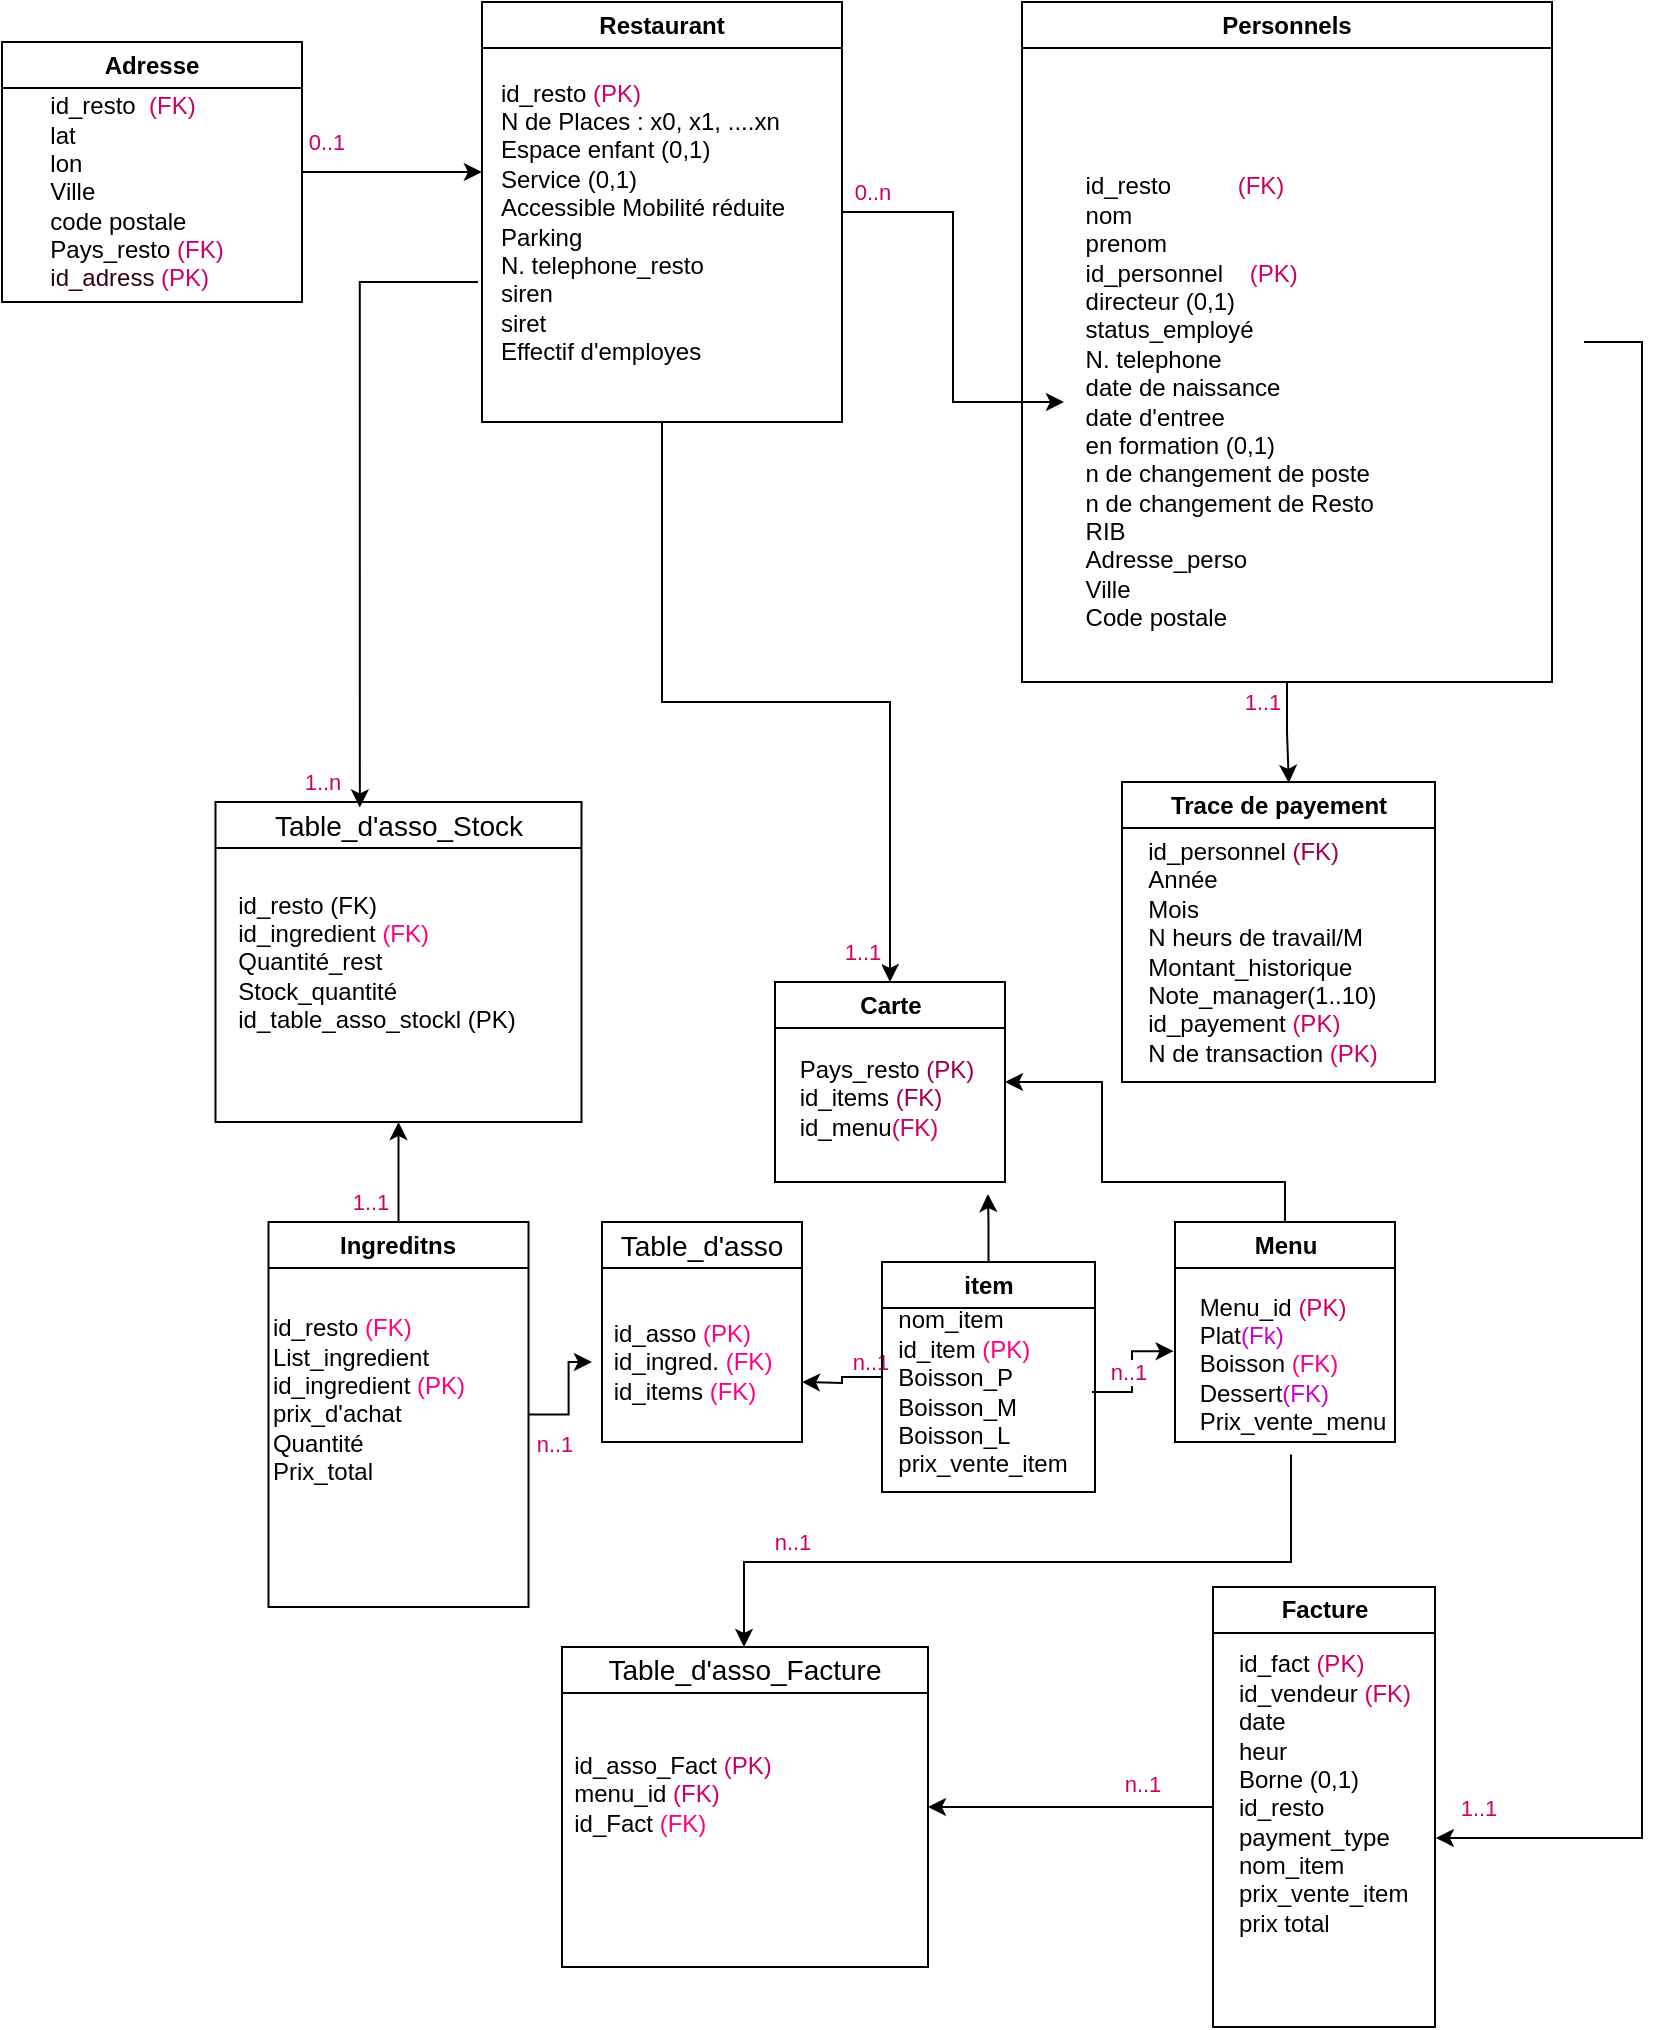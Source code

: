 <mxfile>
    <diagram id="kuFZAxONL7rrhQcywnqd" name="Page-1">
        <mxGraphModel dx="1264" dy="1771" grid="1" gridSize="10" guides="1" tooltips="1" connect="1" arrows="1" fold="1" page="1" pageScale="1" pageWidth="827" pageHeight="1169" math="0" shadow="0">
            <root>
                <mxCell id="0"/>
                <mxCell id="1" parent="0"/>
                <mxCell id="IB9MZf0YpJqyoVhRSByD-51" value="" style="edgeStyle=orthogonalEdgeStyle;rounded=0;orthogonalLoop=1;jettySize=auto;html=1;fontColor=#CC0066;" parent="1" source="IB9MZf0YpJqyoVhRSByD-1" target="IB9MZf0YpJqyoVhRSByD-7" edge="1">
                    <mxGeometry relative="1" as="geometry"/>
                </mxCell>
                <mxCell id="IB9MZf0YpJqyoVhRSByD-52" value="0..n" style="edgeLabel;html=1;align=center;verticalAlign=middle;resizable=0;points=[];fontColor=#CC0066;" parent="IB9MZf0YpJqyoVhRSByD-51" vertex="1" connectable="0">
                    <mxGeometry x="-0.86" y="-3" relative="1" as="geometry">
                        <mxPoint y="-13" as="offset"/>
                    </mxGeometry>
                </mxCell>
                <mxCell id="IB9MZf0YpJqyoVhRSByD-60" style="edgeStyle=orthogonalEdgeStyle;rounded=0;orthogonalLoop=1;jettySize=auto;html=1;entryX=0.5;entryY=0;entryDx=0;entryDy=0;fontColor=#CC0066;" parent="1" source="IB9MZf0YpJqyoVhRSByD-1" target="IB9MZf0YpJqyoVhRSByD-15" edge="1">
                    <mxGeometry relative="1" as="geometry"/>
                </mxCell>
                <mxCell id="IB9MZf0YpJqyoVhRSByD-61" value="1..1" style="edgeLabel;html=1;align=center;verticalAlign=middle;resizable=0;points=[];fontColor=#CC0066;" parent="IB9MZf0YpJqyoVhRSByD-60" vertex="1" connectable="0">
                    <mxGeometry x="0.813" y="3" relative="1" as="geometry">
                        <mxPoint x="-17" y="22" as="offset"/>
                    </mxGeometry>
                </mxCell>
                <mxCell id="IB9MZf0YpJqyoVhRSByD-1" value="Restaurant" style="swimlane;whiteSpace=wrap;html=1;" parent="1" vertex="1">
                    <mxGeometry x="250" y="-1150" width="180" height="210" as="geometry"/>
                </mxCell>
                <mxCell id="IB9MZf0YpJqyoVhRSByD-4" value="&lt;div style=&quot;text-align: left;&quot;&gt;&lt;span style=&quot;background-color: initial;&quot;&gt;id_resto &lt;font color=&quot;#cc0066&quot;&gt;(PK)&lt;/font&gt;&lt;/span&gt;&lt;/div&gt;&lt;div style=&quot;text-align: left;&quot;&gt;&lt;span style=&quot;background-color: initial;&quot;&gt;N de Places : x0, x1, ....xn&lt;/span&gt;&lt;/div&gt;&lt;div style=&quot;text-align: left;&quot;&gt;&lt;span style=&quot;background-color: initial;&quot;&gt;Espace enfant (0,1)&lt;/span&gt;&lt;/div&gt;&lt;div style=&quot;text-align: left;&quot;&gt;&lt;span style=&quot;background-color: initial;&quot;&gt;Service (0,1)&lt;/span&gt;&lt;/div&gt;&lt;div style=&quot;text-align: left;&quot;&gt;&lt;span style=&quot;background-color: initial;&quot;&gt;Accessible Mobilité réduite&lt;/span&gt;&lt;/div&gt;&lt;div style=&quot;text-align: left;&quot;&gt;&lt;span style=&quot;background-color: initial;&quot;&gt;Parking&lt;/span&gt;&lt;/div&gt;&lt;div style=&quot;text-align: left;&quot;&gt;N. telephone_resto&lt;/div&gt;&lt;div style=&quot;text-align: left;&quot;&gt;&lt;span style=&quot;background-color: initial;&quot;&gt;siren&amp;nbsp;&lt;/span&gt;&lt;/div&gt;&lt;div style=&quot;text-align: left;&quot;&gt;&lt;span style=&quot;background-color: initial;&quot;&gt;siret&lt;br&gt;&lt;/span&gt;&lt;/div&gt;&lt;div style=&quot;text-align: left;&quot;&gt;&lt;span style=&quot;background-color: initial;&quot;&gt;Effectif d'employes&lt;/span&gt;&lt;/div&gt;" style="text;html=1;align=center;verticalAlign=middle;resizable=0;points=[];autosize=1;strokeColor=none;fillColor=none;" parent="IB9MZf0YpJqyoVhRSByD-1" vertex="1">
                    <mxGeometry x="-5" y="30" width="170" height="160" as="geometry"/>
                </mxCell>
                <mxCell id="IB9MZf0YpJqyoVhRSByD-49" style="edgeStyle=orthogonalEdgeStyle;rounded=0;orthogonalLoop=1;jettySize=auto;html=1;entryX=0.029;entryY=0.344;entryDx=0;entryDy=0;entryPerimeter=0;fontColor=#CC0066;" parent="1" source="IB9MZf0YpJqyoVhRSByD-2" target="IB9MZf0YpJqyoVhRSByD-4" edge="1">
                    <mxGeometry relative="1" as="geometry"/>
                </mxCell>
                <mxCell id="IB9MZf0YpJqyoVhRSByD-50" value="0..1" style="edgeLabel;html=1;align=center;verticalAlign=middle;resizable=0;points=[];fontColor=#CC0066;" parent="IB9MZf0YpJqyoVhRSByD-49" vertex="1" connectable="0">
                    <mxGeometry x="-0.746" y="-1" relative="1" as="geometry">
                        <mxPoint y="-16" as="offset"/>
                    </mxGeometry>
                </mxCell>
                <mxCell id="IB9MZf0YpJqyoVhRSByD-2" value="Adresse" style="swimlane;whiteSpace=wrap;html=1;" parent="1" vertex="1">
                    <mxGeometry x="10" y="-1130" width="150" height="130" as="geometry"/>
                </mxCell>
                <mxCell id="IB9MZf0YpJqyoVhRSByD-5" value="&lt;div style=&quot;text-align: left;&quot;&gt;&lt;span style=&quot;background-color: initial;&quot;&gt;id_resto&amp;nbsp;&amp;nbsp;&lt;/span&gt;&lt;span style=&quot;color: rgb(204, 0, 102);&quot;&gt;(FK)&lt;/span&gt;&lt;span style=&quot;background-color: initial;&quot;&gt;&amp;nbsp; &amp;nbsp; &amp;nbsp;&amp;nbsp;&lt;/span&gt;&lt;/div&gt;&lt;div style=&quot;text-align: left;&quot;&gt;&lt;span style=&quot;background-color: initial;&quot;&gt;lat&lt;/span&gt;&lt;/div&gt;&lt;div style=&quot;text-align: left;&quot;&gt;&lt;span style=&quot;background-color: initial;&quot;&gt;lon&lt;/span&gt;&lt;/div&gt;&lt;div style=&quot;text-align: left;&quot;&gt;&lt;span style=&quot;background-color: initial;&quot;&gt;Ville&lt;/span&gt;&lt;/div&gt;&lt;div style=&quot;text-align: left;&quot;&gt;&lt;span style=&quot;background-color: initial;&quot;&gt;code postale&lt;/span&gt;&lt;/div&gt;&lt;div style=&quot;text-align: left;&quot;&gt;&lt;span style=&quot;background-color: initial;&quot;&gt;Pays_resto &lt;font color=&quot;#cc0066&quot;&gt;(FK)&lt;/font&gt;&lt;/span&gt;&lt;/div&gt;&lt;div style=&quot;text-align: left;&quot;&gt;&lt;span style=&quot;background-color: initial;&quot;&gt;&lt;font color=&quot;#33001a&quot;&gt;id_adress&lt;/font&gt;&lt;font color=&quot;#cc0066&quot;&gt; (PK)&lt;/font&gt;&lt;/span&gt;&lt;/div&gt;" style="text;html=1;align=center;verticalAlign=middle;resizable=0;points=[];autosize=1;strokeColor=none;fillColor=none;" parent="IB9MZf0YpJqyoVhRSByD-2" vertex="1">
                    <mxGeometry x="10" y="20" width="120" height="110" as="geometry"/>
                </mxCell>
                <mxCell id="IB9MZf0YpJqyoVhRSByD-56" style="edgeStyle=orthogonalEdgeStyle;rounded=0;orthogonalLoop=1;jettySize=auto;html=1;entryX=0.533;entryY=0.003;entryDx=0;entryDy=0;entryPerimeter=0;fontColor=#CC0066;" parent="1" source="IB9MZf0YpJqyoVhRSByD-6" target="IB9MZf0YpJqyoVhRSByD-13" edge="1">
                    <mxGeometry relative="1" as="geometry"/>
                </mxCell>
                <mxCell id="IB9MZf0YpJqyoVhRSByD-57" value="1..1" style="edgeLabel;html=1;align=center;verticalAlign=middle;resizable=0;points=[];fontColor=#CC0066;" parent="IB9MZf0YpJqyoVhRSByD-56" vertex="1" connectable="0">
                    <mxGeometry x="-0.72" y="1" relative="1" as="geometry">
                        <mxPoint x="-14" y="3" as="offset"/>
                    </mxGeometry>
                </mxCell>
                <mxCell id="IB9MZf0YpJqyoVhRSByD-6" value="Personnels" style="swimlane;whiteSpace=wrap;html=1;" parent="1" vertex="1">
                    <mxGeometry x="520" y="-1150" width="265" height="340" as="geometry"/>
                </mxCell>
                <mxCell id="IB9MZf0YpJqyoVhRSByD-7" value="&lt;div style=&quot;text-align: left;&quot;&gt;&lt;span style=&quot;background-color: initial;&quot;&gt;id_resto&amp;nbsp; &amp;nbsp; &amp;nbsp; &amp;nbsp; &amp;nbsp;&amp;nbsp;&lt;/span&gt;&lt;span style=&quot;color: rgb(204, 0, 102);&quot;&gt;(FK)&lt;/span&gt;&lt;span style=&quot;background-color: initial;&quot;&gt;&amp;nbsp; &amp;nbsp; &amp;nbsp; &amp;nbsp; &amp;nbsp; &amp;nbsp; &amp;nbsp; &amp;nbsp; &amp;nbsp; &amp;nbsp; &amp;nbsp; &amp;nbsp; &amp;nbsp; &amp;nbsp; &amp;nbsp; &amp;nbsp; &amp;nbsp; &amp;nbsp; &amp;nbsp; &amp;nbsp;&lt;/span&gt;&lt;/div&gt;&lt;div style=&quot;text-align: left;&quot;&gt;&lt;span style=&quot;background-color: initial;&quot;&gt;nom&lt;/span&gt;&lt;/div&gt;&lt;div style=&quot;text-align: left;&quot;&gt;&lt;span style=&quot;background-color: initial;&quot;&gt;prenom&lt;/span&gt;&lt;/div&gt;&lt;div style=&quot;text-align: left;&quot;&gt;&lt;span style=&quot;background-color: initial;&quot;&gt;id_personnel&amp;nbsp; &amp;nbsp;&amp;nbsp;&lt;/span&gt;&lt;span style=&quot;color: rgb(204, 0, 102);&quot;&gt;(PK)&lt;/span&gt;&lt;span style=&quot;background-color: initial;&quot;&gt;&amp;nbsp; &amp;nbsp; &amp;nbsp; &amp;nbsp; &amp;nbsp; &amp;nbsp; &amp;nbsp; &amp;nbsp; &amp;nbsp; &amp;nbsp; &amp;nbsp; &amp;nbsp; &amp;nbsp; &amp;nbsp; &amp;nbsp; &amp;nbsp; &amp;nbsp; &amp;nbsp; &amp;nbsp; &amp;nbsp;&amp;nbsp;&lt;/span&gt;&lt;/div&gt;&lt;div style=&quot;text-align: left;&quot;&gt;directeur (0,1)&lt;span style=&quot;background-color: initial;&quot;&gt;&lt;br&gt;&lt;/span&gt;&lt;/div&gt;&lt;div style=&quot;text-align: left;&quot;&gt;status_employé&lt;/div&gt;&lt;div style=&quot;text-align: left;&quot;&gt;&lt;span style=&quot;background-color: initial;&quot;&gt;N. telephone&lt;/span&gt;&lt;/div&gt;&lt;div style=&quot;text-align: left;&quot;&gt;&lt;span style=&quot;background-color: initial;&quot;&gt;date de naissance&lt;/span&gt;&lt;/div&gt;&lt;div style=&quot;text-align: left;&quot;&gt;&lt;span style=&quot;background-color: initial;&quot;&gt;date d'entree&lt;/span&gt;&lt;/div&gt;&lt;div style=&quot;text-align: left;&quot;&gt;&lt;span style=&quot;background-color: initial;&quot;&gt;en formation (0,1)&lt;/span&gt;&lt;/div&gt;&lt;div style=&quot;text-align: left;&quot;&gt;&lt;span style=&quot;background-color: initial;&quot;&gt;n de changement de poste&lt;br&gt;&lt;/span&gt;&lt;/div&gt;&lt;div style=&quot;text-align: left;&quot;&gt;&lt;span style=&quot;background-color: initial;&quot;&gt;n de changement de Resto&lt;br&gt;&lt;/span&gt;&lt;/div&gt;&lt;div style=&quot;text-align: left;&quot;&gt;&lt;div&gt;&lt;span style=&quot;background-color: initial;&quot;&gt;RIB&lt;/span&gt;&lt;br&gt;&lt;/div&gt;&lt;div&gt;Adresse_perso&lt;/div&gt;&lt;div&gt;Ville&lt;/div&gt;&lt;div&gt;Code postale&lt;/div&gt;&lt;/div&gt;" style="text;html=1;align=center;verticalAlign=middle;resizable=0;points=[];autosize=1;strokeColor=none;fillColor=none;" parent="IB9MZf0YpJqyoVhRSByD-6" vertex="1">
                    <mxGeometry x="21" y="80" width="260" height="240" as="geometry"/>
                </mxCell>
                <mxCell id="IB9MZf0YpJqyoVhRSByD-13" value="Trace de payement" style="swimlane;whiteSpace=wrap;html=1;" parent="1" vertex="1">
                    <mxGeometry x="570" y="-760" width="156.5" height="150" as="geometry"/>
                </mxCell>
                <mxCell id="IB9MZf0YpJqyoVhRSByD-14" value="&lt;div style=&quot;text-align: left;&quot;&gt;&lt;span style=&quot;background-color: initial;&quot;&gt;id_personnel&amp;nbsp;&lt;font color=&quot;#99004d&quot;&gt;(FK)&lt;/font&gt;&lt;/span&gt;&lt;/div&gt;&lt;div style=&quot;text-align: left;&quot;&gt;Année&lt;/div&gt;&lt;div style=&quot;text-align: left;&quot;&gt;Mois&lt;/div&gt;&lt;div style=&quot;text-align: left;&quot;&gt;N heurs de travail/M&lt;/div&gt;&lt;div style=&quot;text-align: left;&quot;&gt;Montant_historique&lt;/div&gt;&lt;div style=&quot;text-align: left;&quot;&gt;Note_manager(1..10)&lt;/div&gt;&lt;div style=&quot;text-align: left;&quot;&gt;id_payement &lt;font color=&quot;#cc0066&quot;&gt;(PK)&lt;/font&gt;&lt;/div&gt;&lt;div style=&quot;text-align: left;&quot;&gt;N de transaction&amp;nbsp;&lt;font color=&quot;#cc0066&quot;&gt;(PK)&lt;/font&gt;&lt;font color=&quot;#cc0066&quot;&gt;&lt;br&gt;&lt;/font&gt;&lt;/div&gt;" style="text;html=1;align=center;verticalAlign=middle;resizable=0;points=[];autosize=1;strokeColor=none;fillColor=none;" parent="IB9MZf0YpJqyoVhRSByD-13" vertex="1">
                    <mxGeometry y="20" width="140" height="130" as="geometry"/>
                </mxCell>
                <mxCell id="IB9MZf0YpJqyoVhRSByD-15" value="Carte" style="swimlane;whiteSpace=wrap;html=1;" parent="1" vertex="1">
                    <mxGeometry x="396.5" y="-660" width="115" height="100" as="geometry"/>
                </mxCell>
                <mxCell id="IB9MZf0YpJqyoVhRSByD-16" value="&lt;div style=&quot;text-align: left;&quot;&gt;Pays_resto&lt;font color=&quot;#99004d&quot;&gt;&amp;nbsp;(PK)&lt;/font&gt;&lt;/div&gt;&lt;div style=&quot;text-align: left;&quot;&gt;id_items&lt;font color=&quot;#99004d&quot;&gt; (FK)&lt;/font&gt;&lt;/div&gt;&lt;div style=&quot;text-align: left;&quot;&gt;id_menu&lt;font color=&quot;#cc0066&quot;&gt;(FK)&lt;/font&gt;&lt;/div&gt;&lt;div style=&quot;text-align: left;&quot;&gt;&lt;br&gt;&lt;/div&gt;" style="text;html=1;align=center;verticalAlign=middle;resizable=0;points=[];autosize=1;strokeColor=none;fillColor=none;" parent="IB9MZf0YpJqyoVhRSByD-15" vertex="1">
                    <mxGeometry y="30" width="110" height="70" as="geometry"/>
                </mxCell>
                <mxCell id="IB9MZf0YpJqyoVhRSByD-79" style="edgeStyle=orthogonalEdgeStyle;rounded=0;orthogonalLoop=1;jettySize=auto;html=1;fontColor=#CC0066;" parent="1" source="IB9MZf0YpJqyoVhRSByD-17" edge="1">
                    <mxGeometry relative="1" as="geometry">
                        <mxPoint x="410" y="-460" as="targetPoint"/>
                    </mxGeometry>
                </mxCell>
                <mxCell id="IB9MZf0YpJqyoVhRSByD-80" value="n..1" style="edgeLabel;html=1;align=center;verticalAlign=middle;resizable=0;points=[];fontColor=#CC0066;" parent="IB9MZf0YpJqyoVhRSByD-79" vertex="1" connectable="0">
                    <mxGeometry x="-0.545" y="-1" relative="1" as="geometry">
                        <mxPoint x="4" y="-7" as="offset"/>
                    </mxGeometry>
                </mxCell>
                <mxCell id="IB9MZf0YpJqyoVhRSByD-93" style="edgeStyle=orthogonalEdgeStyle;rounded=0;orthogonalLoop=1;jettySize=auto;html=1;entryX=0.968;entryY=1.086;entryDx=0;entryDy=0;entryPerimeter=0;fontColor=#CC0066;" parent="1" source="IB9MZf0YpJqyoVhRSByD-17" target="IB9MZf0YpJqyoVhRSByD-16" edge="1">
                    <mxGeometry relative="1" as="geometry"/>
                </mxCell>
                <mxCell id="IB9MZf0YpJqyoVhRSByD-17" value="item" style="swimlane;whiteSpace=wrap;html=1;" parent="1" vertex="1">
                    <mxGeometry x="450" y="-520" width="106.5" height="115" as="geometry"/>
                </mxCell>
                <mxCell id="IB9MZf0YpJqyoVhRSByD-18" value="&lt;div style=&quot;text-align: left;&quot;&gt;nom_item&lt;/div&gt;&lt;div style=&quot;text-align: left;&quot;&gt;id_item &lt;font color=&quot;#ff0080&quot;&gt;(PK)&lt;/font&gt;&lt;/div&gt;&lt;div style=&quot;text-align: left;&quot;&gt;Boisson_P&lt;/div&gt;&lt;div style=&quot;text-align: left;&quot;&gt;Boisson_M&lt;br&gt;&lt;/div&gt;&lt;div style=&quot;text-align: left;&quot;&gt;Boisson_L&lt;span style=&quot;color: rgb(255, 0, 128);&quot;&gt;&lt;br&gt;&lt;/span&gt;&lt;/div&gt;&lt;div style=&quot;text-align: left;&quot;&gt;prix_vente_item&lt;/div&gt;" style="text;html=1;align=center;verticalAlign=middle;resizable=0;points=[];autosize=1;strokeColor=none;fillColor=none;" parent="IB9MZf0YpJqyoVhRSByD-17" vertex="1">
                    <mxGeometry x="-5" y="15" width="110" height="100" as="geometry"/>
                </mxCell>
                <mxCell id="IB9MZf0YpJqyoVhRSByD-64" style="edgeStyle=orthogonalEdgeStyle;rounded=0;orthogonalLoop=1;jettySize=auto;html=1;entryX=0.5;entryY=1;entryDx=0;entryDy=0;fontColor=#CC0066;" parent="1" source="IB9MZf0YpJqyoVhRSByD-21" target="IB9MZf0YpJqyoVhRSByD-46" edge="1">
                    <mxGeometry relative="1" as="geometry"/>
                </mxCell>
                <mxCell id="IB9MZf0YpJqyoVhRSByD-65" value="1..1" style="edgeLabel;html=1;align=center;verticalAlign=middle;resizable=0;points=[];fontColor=#CC0066;" parent="IB9MZf0YpJqyoVhRSByD-64" vertex="1" connectable="0">
                    <mxGeometry x="-0.714" y="-1" relative="1" as="geometry">
                        <mxPoint x="-16" y="-3" as="offset"/>
                    </mxGeometry>
                </mxCell>
                <mxCell id="IB9MZf0YpJqyoVhRSByD-66" style="edgeStyle=orthogonalEdgeStyle;rounded=0;orthogonalLoop=1;jettySize=auto;html=1;fontColor=#CC0066;" parent="1" source="IB9MZf0YpJqyoVhRSByD-21" target="IB9MZf0YpJqyoVhRSByD-27" edge="1">
                    <mxGeometry relative="1" as="geometry"/>
                </mxCell>
                <mxCell id="IB9MZf0YpJqyoVhRSByD-67" value="n..1" style="edgeLabel;html=1;align=center;verticalAlign=middle;resizable=0;points=[];fontColor=#CC0066;" parent="IB9MZf0YpJqyoVhRSByD-66" vertex="1" connectable="0">
                    <mxGeometry x="-0.828" relative="1" as="geometry">
                        <mxPoint x="7" y="14" as="offset"/>
                    </mxGeometry>
                </mxCell>
                <mxCell id="IB9MZf0YpJqyoVhRSByD-21" value="Ingreditns" style="swimlane;whiteSpace=wrap;html=1;" parent="1" vertex="1">
                    <mxGeometry x="143.25" y="-540" width="130" height="192.5" as="geometry"/>
                </mxCell>
                <mxCell id="IB9MZf0YpJqyoVhRSByD-22" value="&lt;div style=&quot;text-align: left;&quot;&gt;&lt;div&gt;id_resto &lt;font color=&quot;#ff0080&quot;&gt;(FK)&lt;/font&gt;&lt;/div&gt;&lt;div&gt;List_ingredient&lt;/div&gt;&lt;div&gt;id_ingredient &lt;font color=&quot;#ff0080&quot;&gt;(PK)&lt;/font&gt;&lt;/div&gt;&lt;div&gt;prix_d'achat&lt;/div&gt;&lt;div&gt;Quantité&lt;/div&gt;&lt;div&gt;Prix_total&lt;/div&gt;&lt;div&gt;&lt;br&gt;&lt;/div&gt;&lt;/div&gt;" style="text;html=1;align=center;verticalAlign=middle;resizable=0;points=[];autosize=1;strokeColor=none;fillColor=none;" parent="IB9MZf0YpJqyoVhRSByD-21" vertex="1">
                    <mxGeometry x="-10" y="41.25" width="120" height="110" as="geometry"/>
                </mxCell>
                <mxCell id="IB9MZf0YpJqyoVhRSByD-26" value="&lt;span style=&quot;font-family: &amp;#34;nunito sans&amp;#34; , sans-serif ; font-size: 14px ; font-weight: 400 ; text-align: left ; background-color: rgb(255 , 255 , 255)&quot;&gt;&lt;font color=&quot;#000000&quot;&gt;Table_d'asso&lt;/font&gt;&lt;/span&gt;" style="swimlane;whiteSpace=wrap;html=1;startSize=23;" parent="1" vertex="1">
                    <mxGeometry x="310" y="-540" width="100" height="110" as="geometry"/>
                </mxCell>
                <mxCell id="IB9MZf0YpJqyoVhRSByD-27" value="&lt;div style=&quot;text-align: left;&quot;&gt;id_asso &lt;font color=&quot;#ff0080&quot;&gt;(PK)&lt;/font&gt;&lt;/div&gt;&lt;div style=&quot;text-align: left;&quot;&gt;id_ingred. &lt;font color=&quot;#ff0080&quot;&gt;(FK)&lt;/font&gt;&lt;/div&gt;&lt;div style=&quot;text-align: left;&quot;&gt;id_items &lt;font color=&quot;#ff0080&quot;&gt;(FK)&lt;/font&gt;&lt;/div&gt;" style="text;html=1;align=center;verticalAlign=middle;resizable=0;points=[];autosize=1;strokeColor=none;fillColor=none;" parent="IB9MZf0YpJqyoVhRSByD-26" vertex="1">
                    <mxGeometry x="-5" y="40" width="100" height="60" as="geometry"/>
                </mxCell>
                <mxCell id="IB9MZf0YpJqyoVhRSByD-92" style="edgeStyle=orthogonalEdgeStyle;rounded=0;orthogonalLoop=1;jettySize=auto;html=1;entryX=1;entryY=0.5;entryDx=0;entryDy=0;fontColor=#CC0066;" parent="1" source="IB9MZf0YpJqyoVhRSByD-33" target="IB9MZf0YpJqyoVhRSByD-15" edge="1">
                    <mxGeometry relative="1" as="geometry">
                        <Array as="points">
                            <mxPoint x="652" y="-560"/>
                            <mxPoint x="560" y="-560"/>
                            <mxPoint x="560" y="-610"/>
                        </Array>
                    </mxGeometry>
                </mxCell>
                <mxCell id="IB9MZf0YpJqyoVhRSByD-33" value="Menu" style="swimlane;whiteSpace=wrap;html=1;" parent="1" vertex="1">
                    <mxGeometry x="596.5" y="-540" width="110" height="110" as="geometry"/>
                </mxCell>
                <mxCell id="IB9MZf0YpJqyoVhRSByD-34" value="&lt;div style=&quot;text-align: left;&quot;&gt;Menu_id &lt;font color=&quot;#cc0066&quot;&gt;(PK)&lt;/font&gt;&lt;/div&gt;&lt;div style=&quot;text-align: left;&quot;&gt;Plat&lt;font color=&quot;#cc00cc&quot;&gt;(Fk)&lt;/font&gt;&lt;/div&gt;&lt;div style=&quot;text-align: left;&quot;&gt;Boisson &lt;font color=&quot;#ff0080&quot;&gt;(FK)&lt;/font&gt;&lt;/div&gt;&lt;div style=&quot;text-align: left;&quot;&gt;Dessert&lt;font color=&quot;#cc00cc&quot;&gt;(FK)&lt;/font&gt;&lt;/div&gt;&lt;div style=&quot;text-align: left;&quot;&gt;Prix_vente_menu&lt;/div&gt;" style="text;html=1;align=center;verticalAlign=middle;resizable=0;points=[];autosize=1;strokeColor=none;fillColor=none;" parent="IB9MZf0YpJqyoVhRSByD-33" vertex="1">
                    <mxGeometry x="-2" y="26.25" width="120" height="90" as="geometry"/>
                </mxCell>
                <mxCell id="IB9MZf0YpJqyoVhRSByD-37" value="Facture" style="swimlane;whiteSpace=wrap;html=1;" parent="1" vertex="1">
                    <mxGeometry x="615.5" y="-357.5" width="111" height="220" as="geometry"/>
                </mxCell>
                <mxCell id="IB9MZf0YpJqyoVhRSByD-38" value="&lt;div style=&quot;text-align: left;&quot;&gt;&lt;div&gt;id_fact &lt;font color=&quot;#cc0066&quot;&gt;(PK)&lt;/font&gt;&lt;/div&gt;&lt;div&gt;id_vendeur &lt;font color=&quot;#cc0066&quot;&gt;(FK)&lt;/font&gt;&lt;/div&gt;&lt;div&gt;date&lt;/div&gt;&lt;div&gt;heur&lt;/div&gt;&lt;div&gt;Borne (0,1)&lt;/div&gt;&lt;div&gt;id_resto&lt;/div&gt;&lt;div&gt;payment_type&lt;/div&gt;&lt;div&gt;nom_item&lt;/div&gt;&lt;div&gt;prix_vente_item&lt;/div&gt;&lt;div&gt;prix total&amp;nbsp;&lt;/div&gt;&lt;div&gt;&lt;br&gt;&lt;/div&gt;&lt;/div&gt;" style="text;html=1;align=center;verticalAlign=middle;resizable=0;points=[];autosize=1;strokeColor=none;fillColor=none;" parent="IB9MZf0YpJqyoVhRSByD-37" vertex="1">
                    <mxGeometry y="25" width="110" height="170" as="geometry"/>
                </mxCell>
                <mxCell id="IB9MZf0YpJqyoVhRSByD-41" value="&lt;span style=&quot;font-family: &amp;#34;nunito sans&amp;#34; , sans-serif ; font-size: 14px ; font-weight: 400 ; text-align: left ; background-color: rgb(255 , 255 , 255)&quot;&gt;&lt;font color=&quot;#000000&quot;&gt;Table_d'asso_Facture&lt;/font&gt;&lt;br&gt;&lt;/span&gt;" style="swimlane;whiteSpace=wrap;html=1;" parent="1" vertex="1">
                    <mxGeometry x="290" y="-327.5" width="183" height="160" as="geometry"/>
                </mxCell>
                <mxCell id="IB9MZf0YpJqyoVhRSByD-42" value="&lt;div style=&quot;text-align: left;&quot;&gt;id_asso_Fact &lt;font color=&quot;#cc0066&quot;&gt;(PK)&lt;/font&gt;&lt;br&gt;&lt;/div&gt;&lt;div style=&quot;text-align: left;&quot;&gt;menu_id &lt;font color=&quot;#cc0066&quot;&gt;(FK)&lt;/font&gt;&lt;/div&gt;&lt;div style=&quot;text-align: left;&quot;&gt;id_Fact &lt;font color=&quot;#ff0080&quot;&gt;(FK)&lt;/font&gt;&lt;/div&gt;&lt;div style=&quot;text-align: left;&quot;&gt;&lt;br&gt;&lt;/div&gt;" style="text;html=1;align=center;verticalAlign=middle;resizable=0;points=[];autosize=1;strokeColor=none;fillColor=none;" parent="IB9MZf0YpJqyoVhRSByD-41" vertex="1">
                    <mxGeometry x="-5" y="45" width="120" height="70" as="geometry"/>
                </mxCell>
                <mxCell id="IB9MZf0YpJqyoVhRSByD-46" value="&lt;span style=&quot;font-family: &amp;quot;Nunito Sans&amp;quot;, sans-serif; font-size: 14px; font-weight: 400; text-align: left; background-color: rgb(255, 255, 255);&quot;&gt;Table_d'asso_Stock&lt;br&gt;&lt;/span&gt;" style="swimlane;whiteSpace=wrap;html=1;" parent="1" vertex="1">
                    <mxGeometry x="116.75" y="-750" width="183" height="160" as="geometry"/>
                </mxCell>
                <mxCell id="IB9MZf0YpJqyoVhRSByD-47" value="&lt;div style=&quot;text-align: left;&quot;&gt;id_resto (FK)&lt;/div&gt;&lt;div style=&quot;text-align: left;&quot;&gt;id_ingredient&amp;nbsp;&lt;font color=&quot;#ff0080&quot;&gt;(FK)&lt;/font&gt;&lt;br&gt;&lt;/div&gt;&lt;div style=&quot;text-align: left;&quot;&gt;Quantité_rest&lt;br&gt;&lt;/div&gt;&lt;div style=&quot;text-align: left;&quot;&gt;Stock_quantité&lt;br&gt;&lt;/div&gt;&lt;div style=&quot;text-align: left;&quot;&gt;id_table_asso_stockl (PK)&lt;/div&gt;" style="text;html=1;align=center;verticalAlign=middle;resizable=0;points=[];autosize=1;strokeColor=none;fillColor=none;" parent="IB9MZf0YpJqyoVhRSByD-46" vertex="1">
                    <mxGeometry y="35" width="160" height="90" as="geometry"/>
                </mxCell>
                <mxCell id="IB9MZf0YpJqyoVhRSByD-58" style="edgeStyle=orthogonalEdgeStyle;rounded=0;orthogonalLoop=1;jettySize=auto;html=1;entryX=1.013;entryY=0.591;entryDx=0;entryDy=0;entryPerimeter=0;fontColor=#CC0066;" parent="1" source="IB9MZf0YpJqyoVhRSByD-7" target="IB9MZf0YpJqyoVhRSByD-38" edge="1">
                    <mxGeometry relative="1" as="geometry">
                        <Array as="points">
                            <mxPoint x="830" y="-980"/>
                            <mxPoint x="830" y="-232"/>
                        </Array>
                    </mxGeometry>
                </mxCell>
                <mxCell id="IB9MZf0YpJqyoVhRSByD-59" value="1..1" style="edgeLabel;html=1;align=center;verticalAlign=middle;resizable=0;points=[];fontColor=#CC0066;" parent="IB9MZf0YpJqyoVhRSByD-58" vertex="1" connectable="0">
                    <mxGeometry x="0.905" y="-1" relative="1" as="geometry">
                        <mxPoint x="-21" y="-14" as="offset"/>
                    </mxGeometry>
                </mxCell>
                <mxCell id="IB9MZf0YpJqyoVhRSByD-62" style="edgeStyle=orthogonalEdgeStyle;rounded=0;orthogonalLoop=1;jettySize=auto;html=1;entryX=0.378;entryY=0.017;entryDx=0;entryDy=0;entryPerimeter=0;fontColor=#CC0066;" parent="1" edge="1">
                    <mxGeometry relative="1" as="geometry">
                        <mxPoint x="248" y="-1009.966" as="sourcePoint"/>
                        <mxPoint x="188.924" y="-747.28" as="targetPoint"/>
                        <Array as="points">
                            <mxPoint x="189" y="-1010"/>
                        </Array>
                    </mxGeometry>
                </mxCell>
                <mxCell id="IB9MZf0YpJqyoVhRSByD-63" value="1..n" style="edgeLabel;html=1;align=center;verticalAlign=middle;resizable=0;points=[];fontColor=#CC0066;" parent="IB9MZf0YpJqyoVhRSByD-62" vertex="1" connectable="0">
                    <mxGeometry x="0.816" y="2" relative="1" as="geometry">
                        <mxPoint x="-21" y="17" as="offset"/>
                    </mxGeometry>
                </mxCell>
                <mxCell id="IB9MZf0YpJqyoVhRSByD-81" style="edgeStyle=orthogonalEdgeStyle;rounded=0;orthogonalLoop=1;jettySize=auto;html=1;entryX=0.011;entryY=0.426;entryDx=0;entryDy=0;entryPerimeter=0;fontColor=#CC0066;" parent="1" source="IB9MZf0YpJqyoVhRSByD-18" target="IB9MZf0YpJqyoVhRSByD-34" edge="1">
                    <mxGeometry relative="1" as="geometry"/>
                </mxCell>
                <mxCell id="IB9MZf0YpJqyoVhRSByD-82" value="n..1" style="edgeLabel;html=1;align=center;verticalAlign=middle;resizable=0;points=[];fontColor=#CC0066;" parent="IB9MZf0YpJqyoVhRSByD-81" vertex="1" connectable="0">
                    <mxGeometry x="-0.748" y="-2" relative="1" as="geometry">
                        <mxPoint x="10" y="-12" as="offset"/>
                    </mxGeometry>
                </mxCell>
                <mxCell id="IB9MZf0YpJqyoVhRSByD-83" style="edgeStyle=orthogonalEdgeStyle;rounded=0;orthogonalLoop=1;jettySize=auto;html=1;fontColor=#CC0066;" parent="1" source="IB9MZf0YpJqyoVhRSByD-34" target="IB9MZf0YpJqyoVhRSByD-41" edge="1">
                    <mxGeometry relative="1" as="geometry">
                        <Array as="points">
                            <mxPoint x="655" y="-370"/>
                            <mxPoint x="381" y="-370"/>
                        </Array>
                    </mxGeometry>
                </mxCell>
                <mxCell id="IB9MZf0YpJqyoVhRSByD-84" value="n..1" style="edgeLabel;html=1;align=center;verticalAlign=middle;resizable=0;points=[];fontColor=#CC0066;" parent="IB9MZf0YpJqyoVhRSByD-83" vertex="1" connectable="0">
                    <mxGeometry x="-0.032" y="-2" relative="1" as="geometry">
                        <mxPoint x="-125" y="-8" as="offset"/>
                    </mxGeometry>
                </mxCell>
                <mxCell id="IB9MZf0YpJqyoVhRSByD-85" style="edgeStyle=orthogonalEdgeStyle;rounded=0;orthogonalLoop=1;jettySize=auto;html=1;entryX=1;entryY=0.5;entryDx=0;entryDy=0;fontColor=#CC0066;" parent="1" source="IB9MZf0YpJqyoVhRSByD-38" target="IB9MZf0YpJqyoVhRSByD-41" edge="1">
                    <mxGeometry relative="1" as="geometry"/>
                </mxCell>
                <mxCell id="IB9MZf0YpJqyoVhRSByD-86" value="n..1" style="edgeLabel;html=1;align=center;verticalAlign=middle;resizable=0;points=[];fontColor=#CC0066;" parent="IB9MZf0YpJqyoVhRSByD-85" vertex="1" connectable="0">
                    <mxGeometry x="0.301" y="-2" relative="1" as="geometry">
                        <mxPoint x="57" y="-10" as="offset"/>
                    </mxGeometry>
                </mxCell>
            </root>
        </mxGraphModel>
    </diagram>
</mxfile>